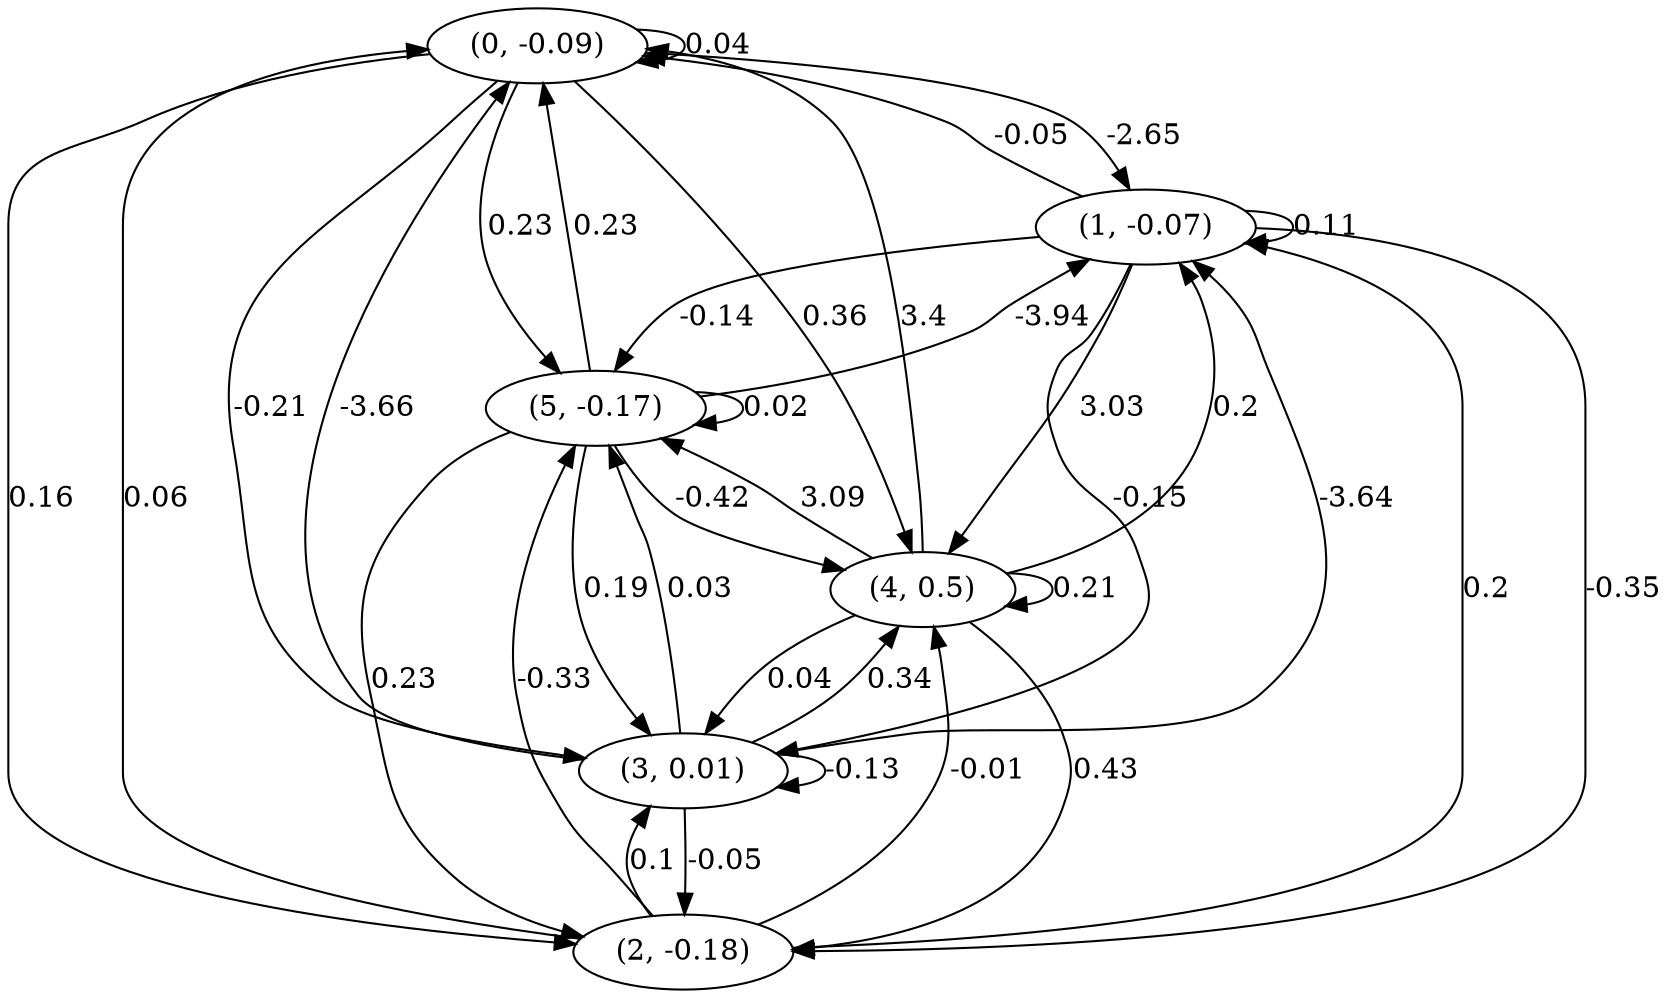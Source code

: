 digraph {
    0 [ label = "(0, -0.09)" ]
    1 [ label = "(1, -0.07)" ]
    2 [ label = "(2, -0.18)" ]
    3 [ label = "(3, 0.01)" ]
    4 [ label = "(4, 0.5)" ]
    5 [ label = "(5, -0.17)" ]
    0 -> 0 [ label = "0.04" ]
    1 -> 1 [ label = "0.11" ]
    3 -> 3 [ label = "-0.13" ]
    4 -> 4 [ label = "0.21" ]
    5 -> 5 [ label = "0.02" ]
    1 -> 0 [ label = "-0.05" ]
    2 -> 0 [ label = "0.06" ]
    3 -> 0 [ label = "-3.66" ]
    4 -> 0 [ label = "3.4" ]
    5 -> 0 [ label = "0.23" ]
    0 -> 1 [ label = "-2.65" ]
    2 -> 1 [ label = "0.2" ]
    3 -> 1 [ label = "-3.64" ]
    4 -> 1 [ label = "0.2" ]
    5 -> 1 [ label = "-3.94" ]
    0 -> 2 [ label = "0.16" ]
    1 -> 2 [ label = "-0.35" ]
    3 -> 2 [ label = "-0.05" ]
    4 -> 2 [ label = "0.43" ]
    5 -> 2 [ label = "0.23" ]
    0 -> 3 [ label = "-0.21" ]
    1 -> 3 [ label = "-0.15" ]
    2 -> 3 [ label = "0.1" ]
    4 -> 3 [ label = "0.04" ]
    5 -> 3 [ label = "0.19" ]
    0 -> 4 [ label = "0.36" ]
    1 -> 4 [ label = "3.03" ]
    2 -> 4 [ label = "-0.01" ]
    3 -> 4 [ label = "0.34" ]
    5 -> 4 [ label = "-0.42" ]
    0 -> 5 [ label = "0.23" ]
    1 -> 5 [ label = "-0.14" ]
    2 -> 5 [ label = "-0.33" ]
    3 -> 5 [ label = "0.03" ]
    4 -> 5 [ label = "3.09" ]
}

